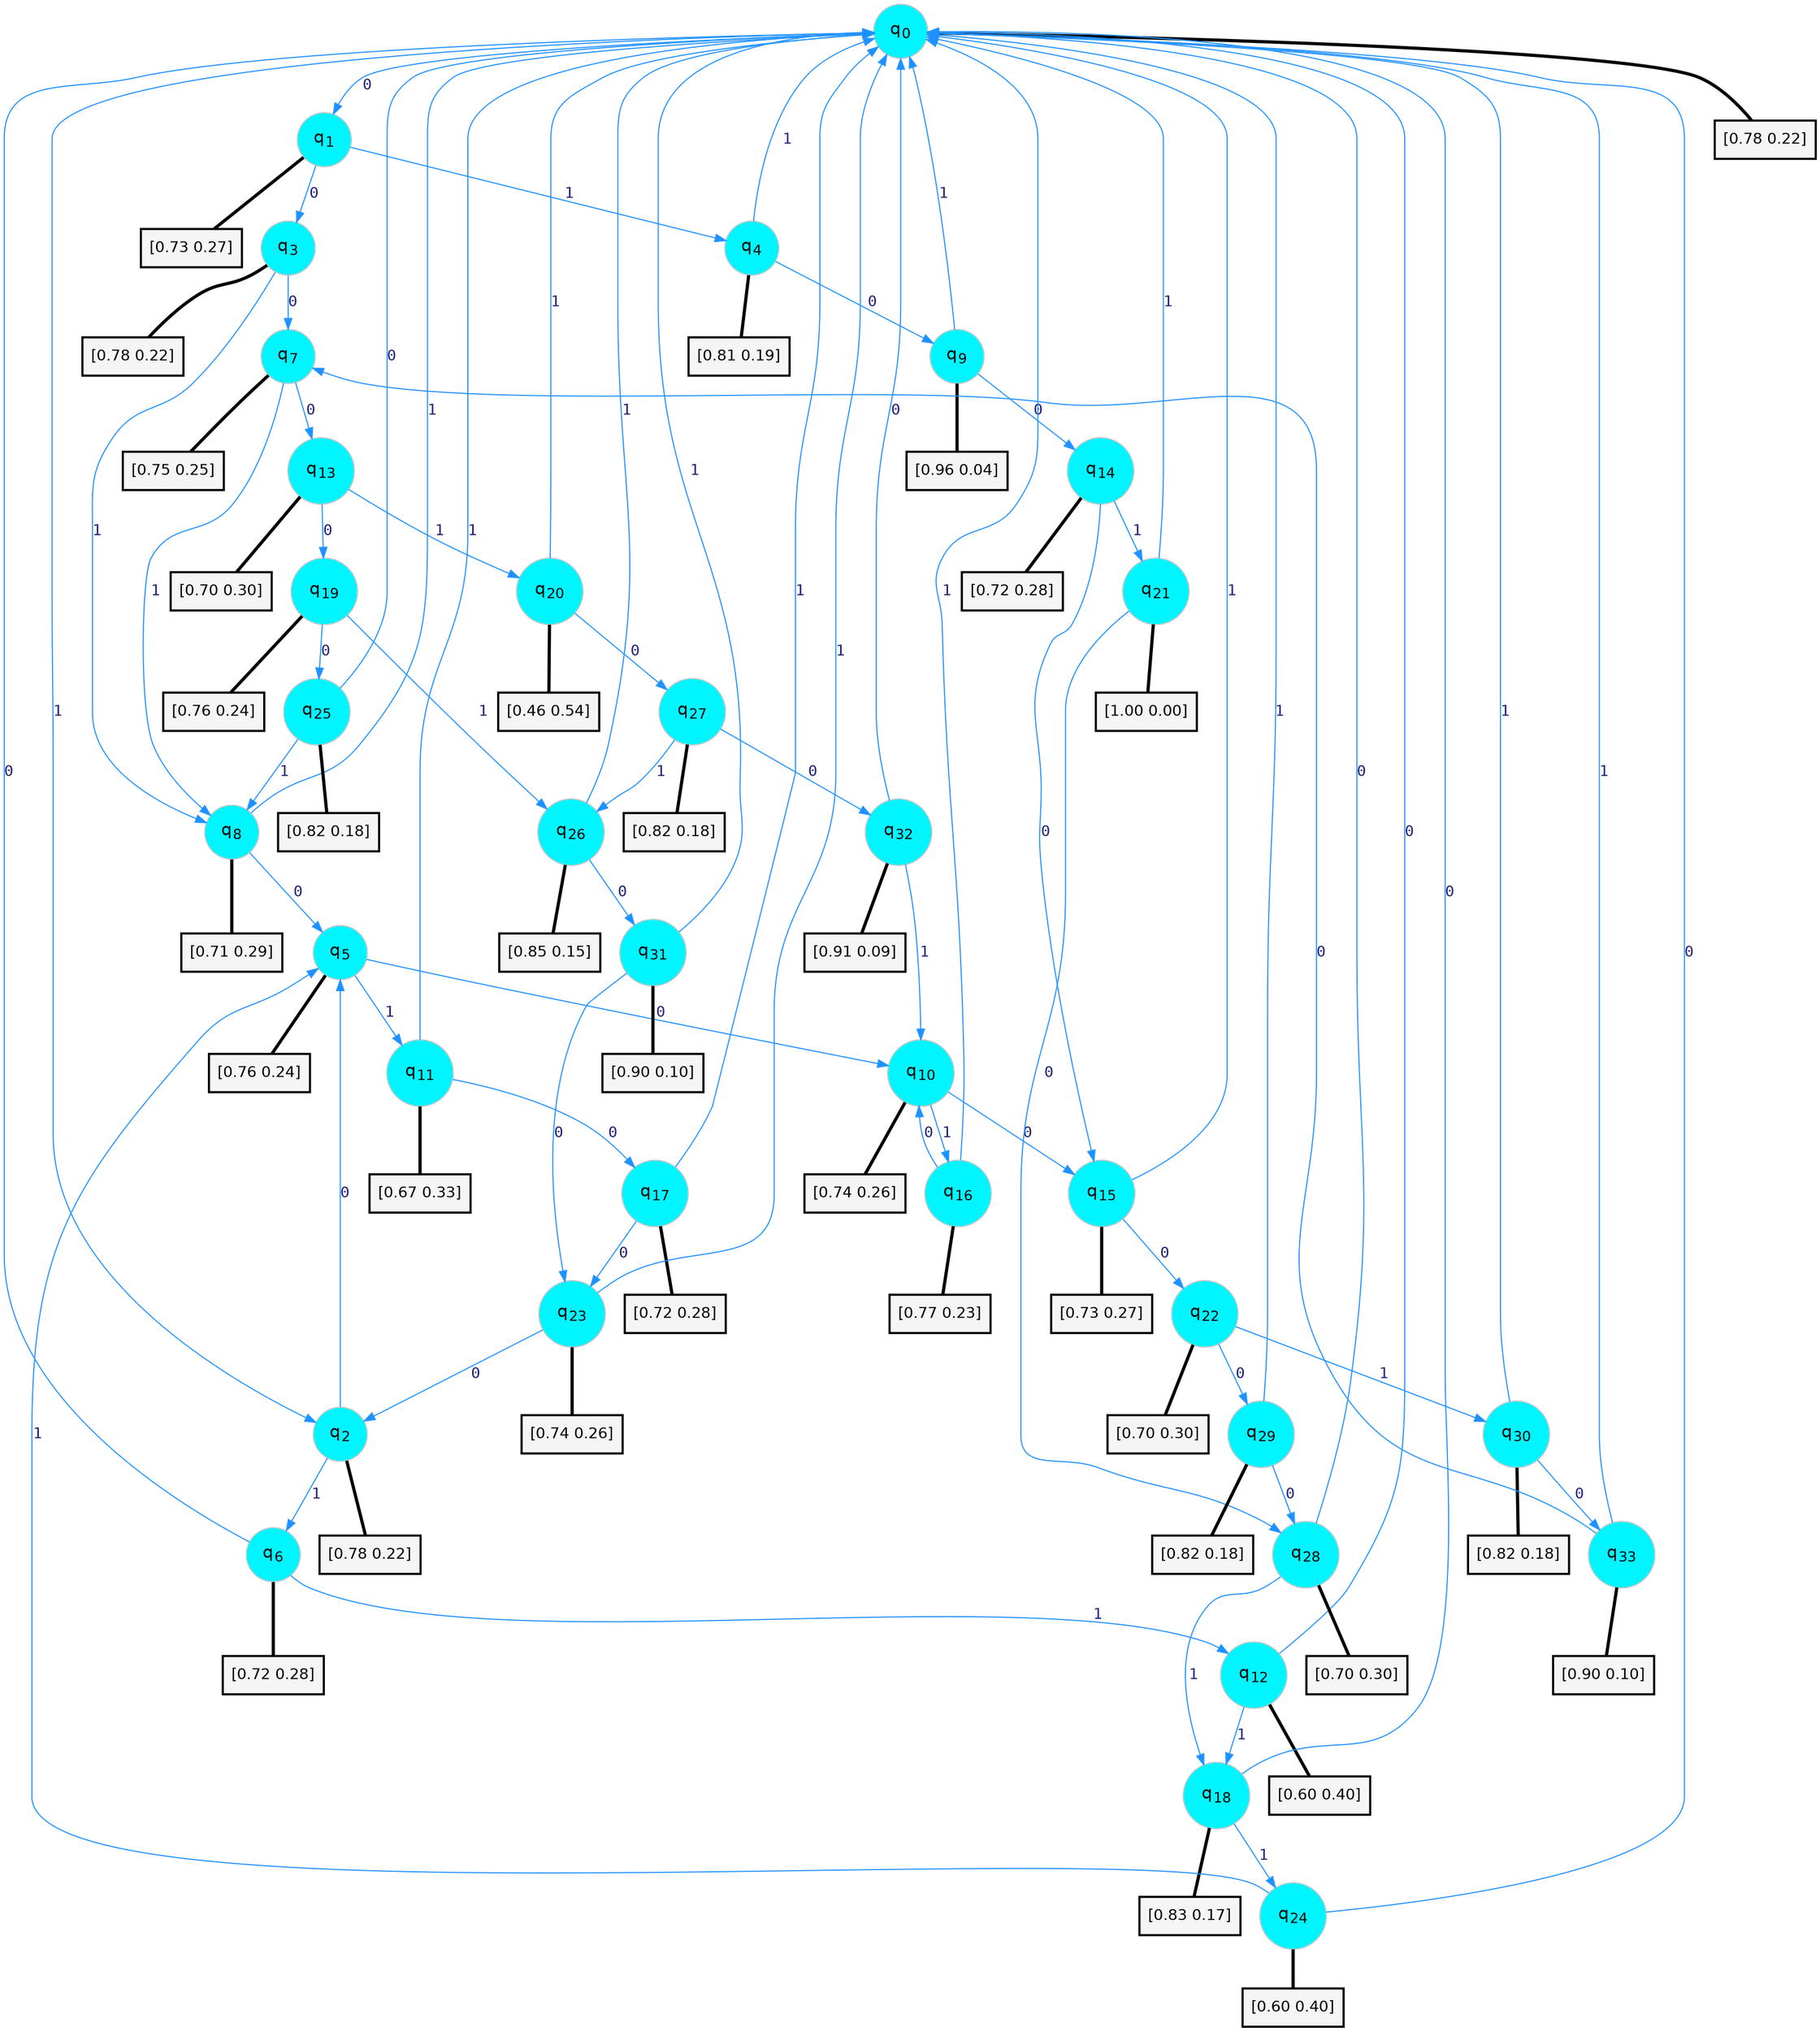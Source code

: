 digraph G {
graph [
bgcolor=transparent, dpi=300, rankdir=TD, size="40,25"];
node [
color=gray, fillcolor=turquoise1, fontcolor=black, fontname=Helvetica, fontsize=16, fontweight=bold, shape=circle, style=filled];
edge [
arrowsize=1, color=dodgerblue1, fontcolor=midnightblue, fontname=courier, fontweight=bold, penwidth=1, style=solid, weight=20];
0[label=<q<SUB>0</SUB>>];
1[label=<q<SUB>1</SUB>>];
2[label=<q<SUB>2</SUB>>];
3[label=<q<SUB>3</SUB>>];
4[label=<q<SUB>4</SUB>>];
5[label=<q<SUB>5</SUB>>];
6[label=<q<SUB>6</SUB>>];
7[label=<q<SUB>7</SUB>>];
8[label=<q<SUB>8</SUB>>];
9[label=<q<SUB>9</SUB>>];
10[label=<q<SUB>10</SUB>>];
11[label=<q<SUB>11</SUB>>];
12[label=<q<SUB>12</SUB>>];
13[label=<q<SUB>13</SUB>>];
14[label=<q<SUB>14</SUB>>];
15[label=<q<SUB>15</SUB>>];
16[label=<q<SUB>16</SUB>>];
17[label=<q<SUB>17</SUB>>];
18[label=<q<SUB>18</SUB>>];
19[label=<q<SUB>19</SUB>>];
20[label=<q<SUB>20</SUB>>];
21[label=<q<SUB>21</SUB>>];
22[label=<q<SUB>22</SUB>>];
23[label=<q<SUB>23</SUB>>];
24[label=<q<SUB>24</SUB>>];
25[label=<q<SUB>25</SUB>>];
26[label=<q<SUB>26</SUB>>];
27[label=<q<SUB>27</SUB>>];
28[label=<q<SUB>28</SUB>>];
29[label=<q<SUB>29</SUB>>];
30[label=<q<SUB>30</SUB>>];
31[label=<q<SUB>31</SUB>>];
32[label=<q<SUB>32</SUB>>];
33[label=<q<SUB>33</SUB>>];
34[label="[0.78 0.22]", shape=box,fontcolor=black, fontname=Helvetica, fontsize=14, penwidth=2, fillcolor=whitesmoke,color=black];
35[label="[0.73 0.27]", shape=box,fontcolor=black, fontname=Helvetica, fontsize=14, penwidth=2, fillcolor=whitesmoke,color=black];
36[label="[0.78 0.22]", shape=box,fontcolor=black, fontname=Helvetica, fontsize=14, penwidth=2, fillcolor=whitesmoke,color=black];
37[label="[0.78 0.22]", shape=box,fontcolor=black, fontname=Helvetica, fontsize=14, penwidth=2, fillcolor=whitesmoke,color=black];
38[label="[0.81 0.19]", shape=box,fontcolor=black, fontname=Helvetica, fontsize=14, penwidth=2, fillcolor=whitesmoke,color=black];
39[label="[0.76 0.24]", shape=box,fontcolor=black, fontname=Helvetica, fontsize=14, penwidth=2, fillcolor=whitesmoke,color=black];
40[label="[0.72 0.28]", shape=box,fontcolor=black, fontname=Helvetica, fontsize=14, penwidth=2, fillcolor=whitesmoke,color=black];
41[label="[0.75 0.25]", shape=box,fontcolor=black, fontname=Helvetica, fontsize=14, penwidth=2, fillcolor=whitesmoke,color=black];
42[label="[0.71 0.29]", shape=box,fontcolor=black, fontname=Helvetica, fontsize=14, penwidth=2, fillcolor=whitesmoke,color=black];
43[label="[0.96 0.04]", shape=box,fontcolor=black, fontname=Helvetica, fontsize=14, penwidth=2, fillcolor=whitesmoke,color=black];
44[label="[0.74 0.26]", shape=box,fontcolor=black, fontname=Helvetica, fontsize=14, penwidth=2, fillcolor=whitesmoke,color=black];
45[label="[0.67 0.33]", shape=box,fontcolor=black, fontname=Helvetica, fontsize=14, penwidth=2, fillcolor=whitesmoke,color=black];
46[label="[0.60 0.40]", shape=box,fontcolor=black, fontname=Helvetica, fontsize=14, penwidth=2, fillcolor=whitesmoke,color=black];
47[label="[0.70 0.30]", shape=box,fontcolor=black, fontname=Helvetica, fontsize=14, penwidth=2, fillcolor=whitesmoke,color=black];
48[label="[0.72 0.28]", shape=box,fontcolor=black, fontname=Helvetica, fontsize=14, penwidth=2, fillcolor=whitesmoke,color=black];
49[label="[0.73 0.27]", shape=box,fontcolor=black, fontname=Helvetica, fontsize=14, penwidth=2, fillcolor=whitesmoke,color=black];
50[label="[0.77 0.23]", shape=box,fontcolor=black, fontname=Helvetica, fontsize=14, penwidth=2, fillcolor=whitesmoke,color=black];
51[label="[0.72 0.28]", shape=box,fontcolor=black, fontname=Helvetica, fontsize=14, penwidth=2, fillcolor=whitesmoke,color=black];
52[label="[0.83 0.17]", shape=box,fontcolor=black, fontname=Helvetica, fontsize=14, penwidth=2, fillcolor=whitesmoke,color=black];
53[label="[0.76 0.24]", shape=box,fontcolor=black, fontname=Helvetica, fontsize=14, penwidth=2, fillcolor=whitesmoke,color=black];
54[label="[0.46 0.54]", shape=box,fontcolor=black, fontname=Helvetica, fontsize=14, penwidth=2, fillcolor=whitesmoke,color=black];
55[label="[1.00 0.00]", shape=box,fontcolor=black, fontname=Helvetica, fontsize=14, penwidth=2, fillcolor=whitesmoke,color=black];
56[label="[0.70 0.30]", shape=box,fontcolor=black, fontname=Helvetica, fontsize=14, penwidth=2, fillcolor=whitesmoke,color=black];
57[label="[0.74 0.26]", shape=box,fontcolor=black, fontname=Helvetica, fontsize=14, penwidth=2, fillcolor=whitesmoke,color=black];
58[label="[0.60 0.40]", shape=box,fontcolor=black, fontname=Helvetica, fontsize=14, penwidth=2, fillcolor=whitesmoke,color=black];
59[label="[0.82 0.18]", shape=box,fontcolor=black, fontname=Helvetica, fontsize=14, penwidth=2, fillcolor=whitesmoke,color=black];
60[label="[0.85 0.15]", shape=box,fontcolor=black, fontname=Helvetica, fontsize=14, penwidth=2, fillcolor=whitesmoke,color=black];
61[label="[0.82 0.18]", shape=box,fontcolor=black, fontname=Helvetica, fontsize=14, penwidth=2, fillcolor=whitesmoke,color=black];
62[label="[0.70 0.30]", shape=box,fontcolor=black, fontname=Helvetica, fontsize=14, penwidth=2, fillcolor=whitesmoke,color=black];
63[label="[0.82 0.18]", shape=box,fontcolor=black, fontname=Helvetica, fontsize=14, penwidth=2, fillcolor=whitesmoke,color=black];
64[label="[0.82 0.18]", shape=box,fontcolor=black, fontname=Helvetica, fontsize=14, penwidth=2, fillcolor=whitesmoke,color=black];
65[label="[0.90 0.10]", shape=box,fontcolor=black, fontname=Helvetica, fontsize=14, penwidth=2, fillcolor=whitesmoke,color=black];
66[label="[0.91 0.09]", shape=box,fontcolor=black, fontname=Helvetica, fontsize=14, penwidth=2, fillcolor=whitesmoke,color=black];
67[label="[0.90 0.10]", shape=box,fontcolor=black, fontname=Helvetica, fontsize=14, penwidth=2, fillcolor=whitesmoke,color=black];
0->1 [label=0];
0->2 [label=1];
0->34 [arrowhead=none, penwidth=3,color=black];
1->3 [label=0];
1->4 [label=1];
1->35 [arrowhead=none, penwidth=3,color=black];
2->5 [label=0];
2->6 [label=1];
2->36 [arrowhead=none, penwidth=3,color=black];
3->7 [label=0];
3->8 [label=1];
3->37 [arrowhead=none, penwidth=3,color=black];
4->9 [label=0];
4->0 [label=1];
4->38 [arrowhead=none, penwidth=3,color=black];
5->10 [label=0];
5->11 [label=1];
5->39 [arrowhead=none, penwidth=3,color=black];
6->0 [label=0];
6->12 [label=1];
6->40 [arrowhead=none, penwidth=3,color=black];
7->13 [label=0];
7->8 [label=1];
7->41 [arrowhead=none, penwidth=3,color=black];
8->5 [label=0];
8->0 [label=1];
8->42 [arrowhead=none, penwidth=3,color=black];
9->14 [label=0];
9->0 [label=1];
9->43 [arrowhead=none, penwidth=3,color=black];
10->15 [label=0];
10->16 [label=1];
10->44 [arrowhead=none, penwidth=3,color=black];
11->17 [label=0];
11->0 [label=1];
11->45 [arrowhead=none, penwidth=3,color=black];
12->0 [label=0];
12->18 [label=1];
12->46 [arrowhead=none, penwidth=3,color=black];
13->19 [label=0];
13->20 [label=1];
13->47 [arrowhead=none, penwidth=3,color=black];
14->15 [label=0];
14->21 [label=1];
14->48 [arrowhead=none, penwidth=3,color=black];
15->22 [label=0];
15->0 [label=1];
15->49 [arrowhead=none, penwidth=3,color=black];
16->10 [label=0];
16->0 [label=1];
16->50 [arrowhead=none, penwidth=3,color=black];
17->23 [label=0];
17->0 [label=1];
17->51 [arrowhead=none, penwidth=3,color=black];
18->0 [label=0];
18->24 [label=1];
18->52 [arrowhead=none, penwidth=3,color=black];
19->25 [label=0];
19->26 [label=1];
19->53 [arrowhead=none, penwidth=3,color=black];
20->27 [label=0];
20->0 [label=1];
20->54 [arrowhead=none, penwidth=3,color=black];
21->28 [label=0];
21->0 [label=1];
21->55 [arrowhead=none, penwidth=3,color=black];
22->29 [label=0];
22->30 [label=1];
22->56 [arrowhead=none, penwidth=3,color=black];
23->2 [label=0];
23->0 [label=1];
23->57 [arrowhead=none, penwidth=3,color=black];
24->0 [label=0];
24->5 [label=1];
24->58 [arrowhead=none, penwidth=3,color=black];
25->0 [label=0];
25->8 [label=1];
25->59 [arrowhead=none, penwidth=3,color=black];
26->31 [label=0];
26->0 [label=1];
26->60 [arrowhead=none, penwidth=3,color=black];
27->32 [label=0];
27->26 [label=1];
27->61 [arrowhead=none, penwidth=3,color=black];
28->0 [label=0];
28->18 [label=1];
28->62 [arrowhead=none, penwidth=3,color=black];
29->28 [label=0];
29->0 [label=1];
29->63 [arrowhead=none, penwidth=3,color=black];
30->33 [label=0];
30->0 [label=1];
30->64 [arrowhead=none, penwidth=3,color=black];
31->23 [label=0];
31->0 [label=1];
31->65 [arrowhead=none, penwidth=3,color=black];
32->0 [label=0];
32->10 [label=1];
32->66 [arrowhead=none, penwidth=3,color=black];
33->7 [label=0];
33->0 [label=1];
33->67 [arrowhead=none, penwidth=3,color=black];
}
